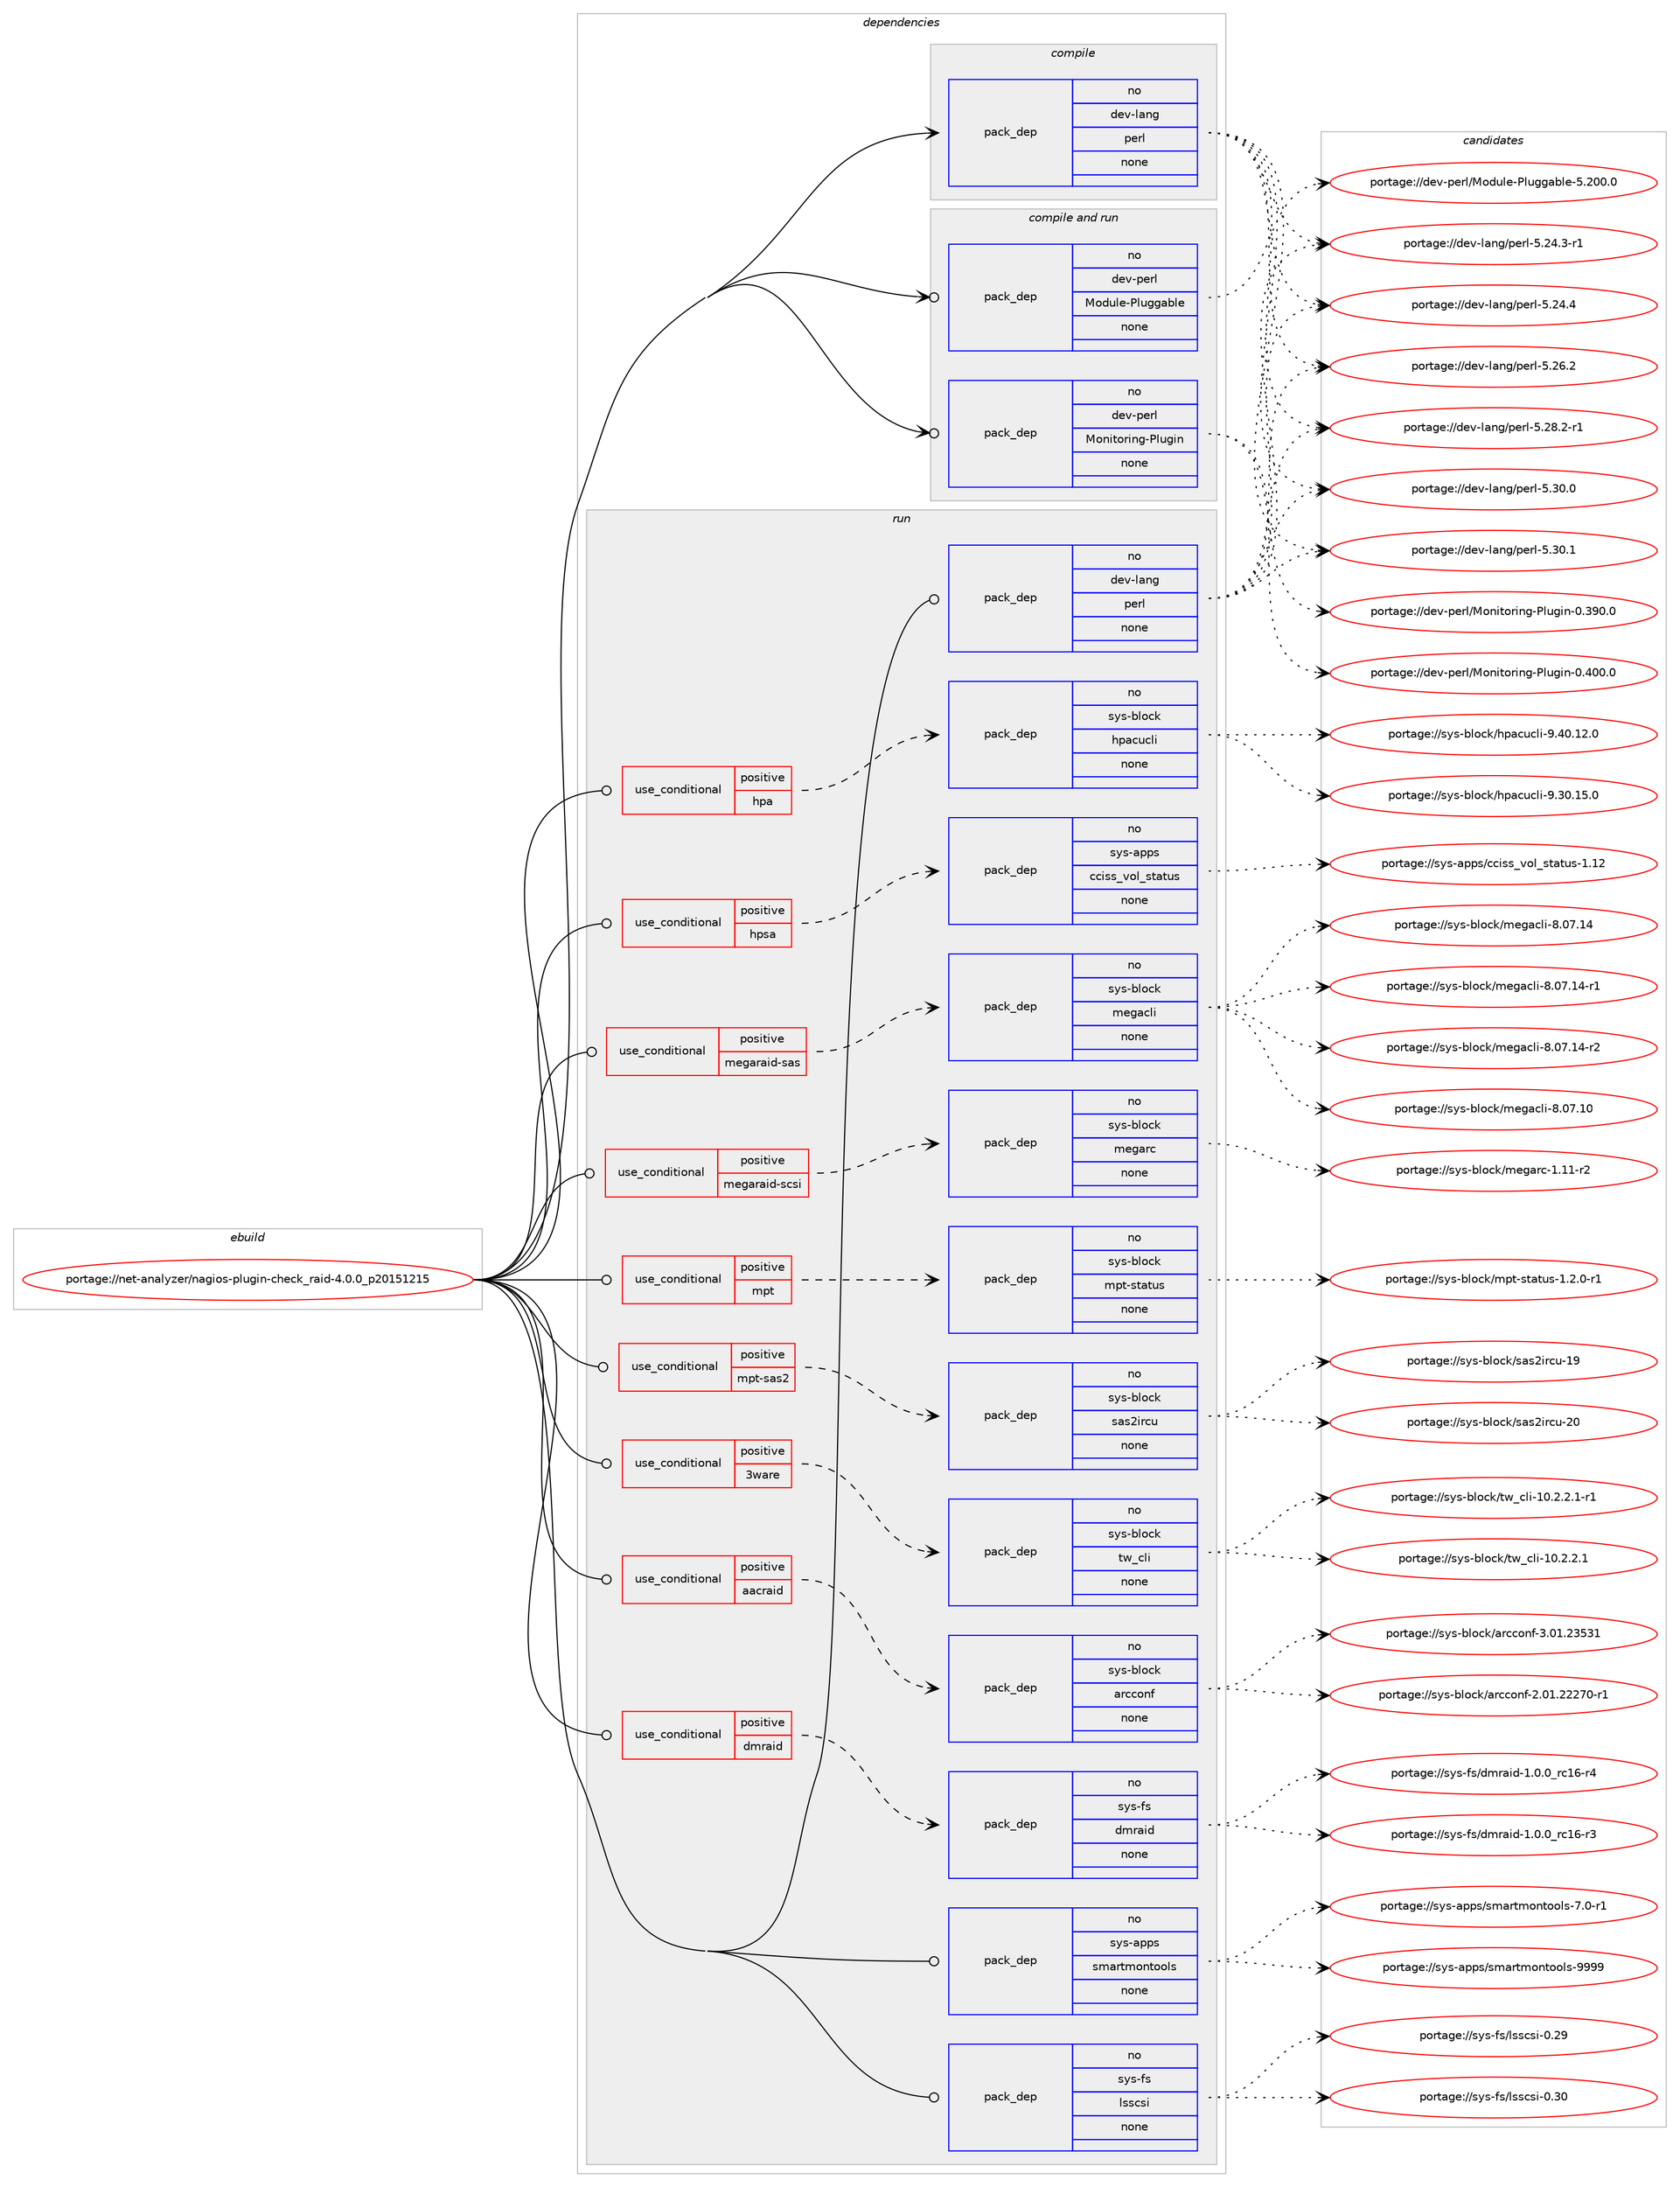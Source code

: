digraph prolog {

# *************
# Graph options
# *************

newrank=true;
concentrate=true;
compound=true;
graph [rankdir=LR,fontname=Helvetica,fontsize=10,ranksep=1.5];#, ranksep=2.5, nodesep=0.2];
edge  [arrowhead=vee];
node  [fontname=Helvetica,fontsize=10];

# **********
# The ebuild
# **********

subgraph cluster_leftcol {
color=gray;
rank=same;
label=<<i>ebuild</i>>;
id [label="portage://net-analyzer/nagios-plugin-check_raid-4.0.0_p20151215", color=red, width=4, href="../net-analyzer/nagios-plugin-check_raid-4.0.0_p20151215.svg"];
}

# ****************
# The dependencies
# ****************

subgraph cluster_midcol {
color=gray;
label=<<i>dependencies</i>>;
subgraph cluster_compile {
fillcolor="#eeeeee";
style=filled;
label=<<i>compile</i>>;
subgraph pack254773 {
dependency346925 [label=<<TABLE BORDER="0" CELLBORDER="1" CELLSPACING="0" CELLPADDING="4" WIDTH="220"><TR><TD ROWSPAN="6" CELLPADDING="30">pack_dep</TD></TR><TR><TD WIDTH="110">no</TD></TR><TR><TD>dev-lang</TD></TR><TR><TD>perl</TD></TR><TR><TD>none</TD></TR><TR><TD></TD></TR></TABLE>>, shape=none, color=blue];
}
id:e -> dependency346925:w [weight=20,style="solid",arrowhead="vee"];
}
subgraph cluster_compileandrun {
fillcolor="#eeeeee";
style=filled;
label=<<i>compile and run</i>>;
subgraph pack254774 {
dependency346926 [label=<<TABLE BORDER="0" CELLBORDER="1" CELLSPACING="0" CELLPADDING="4" WIDTH="220"><TR><TD ROWSPAN="6" CELLPADDING="30">pack_dep</TD></TR><TR><TD WIDTH="110">no</TD></TR><TR><TD>dev-perl</TD></TR><TR><TD>Module-Pluggable</TD></TR><TR><TD>none</TD></TR><TR><TD></TD></TR></TABLE>>, shape=none, color=blue];
}
id:e -> dependency346926:w [weight=20,style="solid",arrowhead="odotvee"];
subgraph pack254775 {
dependency346927 [label=<<TABLE BORDER="0" CELLBORDER="1" CELLSPACING="0" CELLPADDING="4" WIDTH="220"><TR><TD ROWSPAN="6" CELLPADDING="30">pack_dep</TD></TR><TR><TD WIDTH="110">no</TD></TR><TR><TD>dev-perl</TD></TR><TR><TD>Monitoring-Plugin</TD></TR><TR><TD>none</TD></TR><TR><TD></TD></TR></TABLE>>, shape=none, color=blue];
}
id:e -> dependency346927:w [weight=20,style="solid",arrowhead="odotvee"];
}
subgraph cluster_run {
fillcolor="#eeeeee";
style=filled;
label=<<i>run</i>>;
subgraph cond86452 {
dependency346928 [label=<<TABLE BORDER="0" CELLBORDER="1" CELLSPACING="0" CELLPADDING="4"><TR><TD ROWSPAN="3" CELLPADDING="10">use_conditional</TD></TR><TR><TD>positive</TD></TR><TR><TD>3ware</TD></TR></TABLE>>, shape=none, color=red];
subgraph pack254776 {
dependency346929 [label=<<TABLE BORDER="0" CELLBORDER="1" CELLSPACING="0" CELLPADDING="4" WIDTH="220"><TR><TD ROWSPAN="6" CELLPADDING="30">pack_dep</TD></TR><TR><TD WIDTH="110">no</TD></TR><TR><TD>sys-block</TD></TR><TR><TD>tw_cli</TD></TR><TR><TD>none</TD></TR><TR><TD></TD></TR></TABLE>>, shape=none, color=blue];
}
dependency346928:e -> dependency346929:w [weight=20,style="dashed",arrowhead="vee"];
}
id:e -> dependency346928:w [weight=20,style="solid",arrowhead="odot"];
subgraph cond86453 {
dependency346930 [label=<<TABLE BORDER="0" CELLBORDER="1" CELLSPACING="0" CELLPADDING="4"><TR><TD ROWSPAN="3" CELLPADDING="10">use_conditional</TD></TR><TR><TD>positive</TD></TR><TR><TD>aacraid</TD></TR></TABLE>>, shape=none, color=red];
subgraph pack254777 {
dependency346931 [label=<<TABLE BORDER="0" CELLBORDER="1" CELLSPACING="0" CELLPADDING="4" WIDTH="220"><TR><TD ROWSPAN="6" CELLPADDING="30">pack_dep</TD></TR><TR><TD WIDTH="110">no</TD></TR><TR><TD>sys-block</TD></TR><TR><TD>arcconf</TD></TR><TR><TD>none</TD></TR><TR><TD></TD></TR></TABLE>>, shape=none, color=blue];
}
dependency346930:e -> dependency346931:w [weight=20,style="dashed",arrowhead="vee"];
}
id:e -> dependency346930:w [weight=20,style="solid",arrowhead="odot"];
subgraph cond86454 {
dependency346932 [label=<<TABLE BORDER="0" CELLBORDER="1" CELLSPACING="0" CELLPADDING="4"><TR><TD ROWSPAN="3" CELLPADDING="10">use_conditional</TD></TR><TR><TD>positive</TD></TR><TR><TD>dmraid</TD></TR></TABLE>>, shape=none, color=red];
subgraph pack254778 {
dependency346933 [label=<<TABLE BORDER="0" CELLBORDER="1" CELLSPACING="0" CELLPADDING="4" WIDTH="220"><TR><TD ROWSPAN="6" CELLPADDING="30">pack_dep</TD></TR><TR><TD WIDTH="110">no</TD></TR><TR><TD>sys-fs</TD></TR><TR><TD>dmraid</TD></TR><TR><TD>none</TD></TR><TR><TD></TD></TR></TABLE>>, shape=none, color=blue];
}
dependency346932:e -> dependency346933:w [weight=20,style="dashed",arrowhead="vee"];
}
id:e -> dependency346932:w [weight=20,style="solid",arrowhead="odot"];
subgraph cond86455 {
dependency346934 [label=<<TABLE BORDER="0" CELLBORDER="1" CELLSPACING="0" CELLPADDING="4"><TR><TD ROWSPAN="3" CELLPADDING="10">use_conditional</TD></TR><TR><TD>positive</TD></TR><TR><TD>hpa</TD></TR></TABLE>>, shape=none, color=red];
subgraph pack254779 {
dependency346935 [label=<<TABLE BORDER="0" CELLBORDER="1" CELLSPACING="0" CELLPADDING="4" WIDTH="220"><TR><TD ROWSPAN="6" CELLPADDING="30">pack_dep</TD></TR><TR><TD WIDTH="110">no</TD></TR><TR><TD>sys-block</TD></TR><TR><TD>hpacucli</TD></TR><TR><TD>none</TD></TR><TR><TD></TD></TR></TABLE>>, shape=none, color=blue];
}
dependency346934:e -> dependency346935:w [weight=20,style="dashed",arrowhead="vee"];
}
id:e -> dependency346934:w [weight=20,style="solid",arrowhead="odot"];
subgraph cond86456 {
dependency346936 [label=<<TABLE BORDER="0" CELLBORDER="1" CELLSPACING="0" CELLPADDING="4"><TR><TD ROWSPAN="3" CELLPADDING="10">use_conditional</TD></TR><TR><TD>positive</TD></TR><TR><TD>hpsa</TD></TR></TABLE>>, shape=none, color=red];
subgraph pack254780 {
dependency346937 [label=<<TABLE BORDER="0" CELLBORDER="1" CELLSPACING="0" CELLPADDING="4" WIDTH="220"><TR><TD ROWSPAN="6" CELLPADDING="30">pack_dep</TD></TR><TR><TD WIDTH="110">no</TD></TR><TR><TD>sys-apps</TD></TR><TR><TD>cciss_vol_status</TD></TR><TR><TD>none</TD></TR><TR><TD></TD></TR></TABLE>>, shape=none, color=blue];
}
dependency346936:e -> dependency346937:w [weight=20,style="dashed",arrowhead="vee"];
}
id:e -> dependency346936:w [weight=20,style="solid",arrowhead="odot"];
subgraph cond86457 {
dependency346938 [label=<<TABLE BORDER="0" CELLBORDER="1" CELLSPACING="0" CELLPADDING="4"><TR><TD ROWSPAN="3" CELLPADDING="10">use_conditional</TD></TR><TR><TD>positive</TD></TR><TR><TD>megaraid-sas</TD></TR></TABLE>>, shape=none, color=red];
subgraph pack254781 {
dependency346939 [label=<<TABLE BORDER="0" CELLBORDER="1" CELLSPACING="0" CELLPADDING="4" WIDTH="220"><TR><TD ROWSPAN="6" CELLPADDING="30">pack_dep</TD></TR><TR><TD WIDTH="110">no</TD></TR><TR><TD>sys-block</TD></TR><TR><TD>megacli</TD></TR><TR><TD>none</TD></TR><TR><TD></TD></TR></TABLE>>, shape=none, color=blue];
}
dependency346938:e -> dependency346939:w [weight=20,style="dashed",arrowhead="vee"];
}
id:e -> dependency346938:w [weight=20,style="solid",arrowhead="odot"];
subgraph cond86458 {
dependency346940 [label=<<TABLE BORDER="0" CELLBORDER="1" CELLSPACING="0" CELLPADDING="4"><TR><TD ROWSPAN="3" CELLPADDING="10">use_conditional</TD></TR><TR><TD>positive</TD></TR><TR><TD>megaraid-scsi</TD></TR></TABLE>>, shape=none, color=red];
subgraph pack254782 {
dependency346941 [label=<<TABLE BORDER="0" CELLBORDER="1" CELLSPACING="0" CELLPADDING="4" WIDTH="220"><TR><TD ROWSPAN="6" CELLPADDING="30">pack_dep</TD></TR><TR><TD WIDTH="110">no</TD></TR><TR><TD>sys-block</TD></TR><TR><TD>megarc</TD></TR><TR><TD>none</TD></TR><TR><TD></TD></TR></TABLE>>, shape=none, color=blue];
}
dependency346940:e -> dependency346941:w [weight=20,style="dashed",arrowhead="vee"];
}
id:e -> dependency346940:w [weight=20,style="solid",arrowhead="odot"];
subgraph cond86459 {
dependency346942 [label=<<TABLE BORDER="0" CELLBORDER="1" CELLSPACING="0" CELLPADDING="4"><TR><TD ROWSPAN="3" CELLPADDING="10">use_conditional</TD></TR><TR><TD>positive</TD></TR><TR><TD>mpt</TD></TR></TABLE>>, shape=none, color=red];
subgraph pack254783 {
dependency346943 [label=<<TABLE BORDER="0" CELLBORDER="1" CELLSPACING="0" CELLPADDING="4" WIDTH="220"><TR><TD ROWSPAN="6" CELLPADDING="30">pack_dep</TD></TR><TR><TD WIDTH="110">no</TD></TR><TR><TD>sys-block</TD></TR><TR><TD>mpt-status</TD></TR><TR><TD>none</TD></TR><TR><TD></TD></TR></TABLE>>, shape=none, color=blue];
}
dependency346942:e -> dependency346943:w [weight=20,style="dashed",arrowhead="vee"];
}
id:e -> dependency346942:w [weight=20,style="solid",arrowhead="odot"];
subgraph cond86460 {
dependency346944 [label=<<TABLE BORDER="0" CELLBORDER="1" CELLSPACING="0" CELLPADDING="4"><TR><TD ROWSPAN="3" CELLPADDING="10">use_conditional</TD></TR><TR><TD>positive</TD></TR><TR><TD>mpt-sas2</TD></TR></TABLE>>, shape=none, color=red];
subgraph pack254784 {
dependency346945 [label=<<TABLE BORDER="0" CELLBORDER="1" CELLSPACING="0" CELLPADDING="4" WIDTH="220"><TR><TD ROWSPAN="6" CELLPADDING="30">pack_dep</TD></TR><TR><TD WIDTH="110">no</TD></TR><TR><TD>sys-block</TD></TR><TR><TD>sas2ircu</TD></TR><TR><TD>none</TD></TR><TR><TD></TD></TR></TABLE>>, shape=none, color=blue];
}
dependency346944:e -> dependency346945:w [weight=20,style="dashed",arrowhead="vee"];
}
id:e -> dependency346944:w [weight=20,style="solid",arrowhead="odot"];
subgraph pack254785 {
dependency346946 [label=<<TABLE BORDER="0" CELLBORDER="1" CELLSPACING="0" CELLPADDING="4" WIDTH="220"><TR><TD ROWSPAN="6" CELLPADDING="30">pack_dep</TD></TR><TR><TD WIDTH="110">no</TD></TR><TR><TD>dev-lang</TD></TR><TR><TD>perl</TD></TR><TR><TD>none</TD></TR><TR><TD></TD></TR></TABLE>>, shape=none, color=blue];
}
id:e -> dependency346946:w [weight=20,style="solid",arrowhead="odot"];
subgraph pack254786 {
dependency346947 [label=<<TABLE BORDER="0" CELLBORDER="1" CELLSPACING="0" CELLPADDING="4" WIDTH="220"><TR><TD ROWSPAN="6" CELLPADDING="30">pack_dep</TD></TR><TR><TD WIDTH="110">no</TD></TR><TR><TD>sys-apps</TD></TR><TR><TD>smartmontools</TD></TR><TR><TD>none</TD></TR><TR><TD></TD></TR></TABLE>>, shape=none, color=blue];
}
id:e -> dependency346947:w [weight=20,style="solid",arrowhead="odot"];
subgraph pack254787 {
dependency346948 [label=<<TABLE BORDER="0" CELLBORDER="1" CELLSPACING="0" CELLPADDING="4" WIDTH="220"><TR><TD ROWSPAN="6" CELLPADDING="30">pack_dep</TD></TR><TR><TD WIDTH="110">no</TD></TR><TR><TD>sys-fs</TD></TR><TR><TD>lsscsi</TD></TR><TR><TD>none</TD></TR><TR><TD></TD></TR></TABLE>>, shape=none, color=blue];
}
id:e -> dependency346948:w [weight=20,style="solid",arrowhead="odot"];
}
}

# **************
# The candidates
# **************

subgraph cluster_choices {
rank=same;
color=gray;
label=<<i>candidates</i>>;

subgraph choice254773 {
color=black;
nodesep=1;
choiceportage100101118451089711010347112101114108455346505246514511449 [label="portage://dev-lang/perl-5.24.3-r1", color=red, width=4,href="../dev-lang/perl-5.24.3-r1.svg"];
choiceportage10010111845108971101034711210111410845534650524652 [label="portage://dev-lang/perl-5.24.4", color=red, width=4,href="../dev-lang/perl-5.24.4.svg"];
choiceportage10010111845108971101034711210111410845534650544650 [label="portage://dev-lang/perl-5.26.2", color=red, width=4,href="../dev-lang/perl-5.26.2.svg"];
choiceportage100101118451089711010347112101114108455346505646504511449 [label="portage://dev-lang/perl-5.28.2-r1", color=red, width=4,href="../dev-lang/perl-5.28.2-r1.svg"];
choiceportage10010111845108971101034711210111410845534651484648 [label="portage://dev-lang/perl-5.30.0", color=red, width=4,href="../dev-lang/perl-5.30.0.svg"];
choiceportage10010111845108971101034711210111410845534651484649 [label="portage://dev-lang/perl-5.30.1", color=red, width=4,href="../dev-lang/perl-5.30.1.svg"];
dependency346925:e -> choiceportage100101118451089711010347112101114108455346505246514511449:w [style=dotted,weight="100"];
dependency346925:e -> choiceportage10010111845108971101034711210111410845534650524652:w [style=dotted,weight="100"];
dependency346925:e -> choiceportage10010111845108971101034711210111410845534650544650:w [style=dotted,weight="100"];
dependency346925:e -> choiceportage100101118451089711010347112101114108455346505646504511449:w [style=dotted,weight="100"];
dependency346925:e -> choiceportage10010111845108971101034711210111410845534651484648:w [style=dotted,weight="100"];
dependency346925:e -> choiceportage10010111845108971101034711210111410845534651484649:w [style=dotted,weight="100"];
}
subgraph choice254774 {
color=black;
nodesep=1;
choiceportage100101118451121011141084777111100117108101458010811710310397981081014553465048484648 [label="portage://dev-perl/Module-Pluggable-5.200.0", color=red, width=4,href="../dev-perl/Module-Pluggable-5.200.0.svg"];
dependency346926:e -> choiceportage100101118451121011141084777111100117108101458010811710310397981081014553465048484648:w [style=dotted,weight="100"];
}
subgraph choice254775 {
color=black;
nodesep=1;
choiceportage10010111845112101114108477711111010511611111410511010345801081171031051104548465157484648 [label="portage://dev-perl/Monitoring-Plugin-0.390.0", color=red, width=4,href="../dev-perl/Monitoring-Plugin-0.390.0.svg"];
choiceportage10010111845112101114108477711111010511611111410511010345801081171031051104548465248484648 [label="portage://dev-perl/Monitoring-Plugin-0.400.0", color=red, width=4,href="../dev-perl/Monitoring-Plugin-0.400.0.svg"];
dependency346927:e -> choiceportage10010111845112101114108477711111010511611111410511010345801081171031051104548465157484648:w [style=dotted,weight="100"];
dependency346927:e -> choiceportage10010111845112101114108477711111010511611111410511010345801081171031051104548465248484648:w [style=dotted,weight="100"];
}
subgraph choice254776 {
color=black;
nodesep=1;
choiceportage115121115459810811199107471161199599108105454948465046504649 [label="portage://sys-block/tw_cli-10.2.2.1", color=red, width=4,href="../sys-block/tw_cli-10.2.2.1.svg"];
choiceportage1151211154598108111991074711611995991081054549484650465046494511449 [label="portage://sys-block/tw_cli-10.2.2.1-r1", color=red, width=4,href="../sys-block/tw_cli-10.2.2.1-r1.svg"];
dependency346929:e -> choiceportage115121115459810811199107471161199599108105454948465046504649:w [style=dotted,weight="100"];
dependency346929:e -> choiceportage1151211154598108111991074711611995991081054549484650465046494511449:w [style=dotted,weight="100"];
}
subgraph choice254777 {
color=black;
nodesep=1;
choiceportage1151211154598108111991074797114999911111010245504648494650505055484511449 [label="portage://sys-block/arcconf-2.01.22270-r1", color=red, width=4,href="../sys-block/arcconf-2.01.22270-r1.svg"];
choiceportage115121115459810811199107479711499991111101024551464849465051535149 [label="portage://sys-block/arcconf-3.01.23531", color=red, width=4,href="../sys-block/arcconf-3.01.23531.svg"];
dependency346931:e -> choiceportage1151211154598108111991074797114999911111010245504648494650505055484511449:w [style=dotted,weight="100"];
dependency346931:e -> choiceportage115121115459810811199107479711499991111101024551464849465051535149:w [style=dotted,weight="100"];
}
subgraph choice254778 {
color=black;
nodesep=1;
choiceportage115121115451021154710010911497105100454946484648951149949544511451 [label="portage://sys-fs/dmraid-1.0.0_rc16-r3", color=red, width=4,href="../sys-fs/dmraid-1.0.0_rc16-r3.svg"];
choiceportage115121115451021154710010911497105100454946484648951149949544511452 [label="portage://sys-fs/dmraid-1.0.0_rc16-r4", color=red, width=4,href="../sys-fs/dmraid-1.0.0_rc16-r4.svg"];
dependency346933:e -> choiceportage115121115451021154710010911497105100454946484648951149949544511451:w [style=dotted,weight="100"];
dependency346933:e -> choiceportage115121115451021154710010911497105100454946484648951149949544511452:w [style=dotted,weight="100"];
}
subgraph choice254779 {
color=black;
nodesep=1;
choiceportage1151211154598108111991074710411297991179910810545574651484649534648 [label="portage://sys-block/hpacucli-9.30.15.0", color=red, width=4,href="../sys-block/hpacucli-9.30.15.0.svg"];
choiceportage1151211154598108111991074710411297991179910810545574652484649504648 [label="portage://sys-block/hpacucli-9.40.12.0", color=red, width=4,href="../sys-block/hpacucli-9.40.12.0.svg"];
dependency346935:e -> choiceportage1151211154598108111991074710411297991179910810545574651484649534648:w [style=dotted,weight="100"];
dependency346935:e -> choiceportage1151211154598108111991074710411297991179910810545574652484649504648:w [style=dotted,weight="100"];
}
subgraph choice254780 {
color=black;
nodesep=1;
choiceportage11512111545971121121154799991051151159511811110895115116971161171154549464950 [label="portage://sys-apps/cciss_vol_status-1.12", color=red, width=4,href="../sys-apps/cciss_vol_status-1.12.svg"];
dependency346937:e -> choiceportage11512111545971121121154799991051151159511811110895115116971161171154549464950:w [style=dotted,weight="100"];
}
subgraph choice254781 {
color=black;
nodesep=1;
choiceportage1151211154598108111991074710910110397991081054556464855464948 [label="portage://sys-block/megacli-8.07.10", color=red, width=4,href="../sys-block/megacli-8.07.10.svg"];
choiceportage1151211154598108111991074710910110397991081054556464855464952 [label="portage://sys-block/megacli-8.07.14", color=red, width=4,href="../sys-block/megacli-8.07.14.svg"];
choiceportage11512111545981081119910747109101103979910810545564648554649524511449 [label="portage://sys-block/megacli-8.07.14-r1", color=red, width=4,href="../sys-block/megacli-8.07.14-r1.svg"];
choiceportage11512111545981081119910747109101103979910810545564648554649524511450 [label="portage://sys-block/megacli-8.07.14-r2", color=red, width=4,href="../sys-block/megacli-8.07.14-r2.svg"];
dependency346939:e -> choiceportage1151211154598108111991074710910110397991081054556464855464948:w [style=dotted,weight="100"];
dependency346939:e -> choiceportage1151211154598108111991074710910110397991081054556464855464952:w [style=dotted,weight="100"];
dependency346939:e -> choiceportage11512111545981081119910747109101103979910810545564648554649524511449:w [style=dotted,weight="100"];
dependency346939:e -> choiceportage11512111545981081119910747109101103979910810545564648554649524511450:w [style=dotted,weight="100"];
}
subgraph choice254782 {
color=black;
nodesep=1;
choiceportage11512111545981081119910747109101103971149945494649494511450 [label="portage://sys-block/megarc-1.11-r2", color=red, width=4,href="../sys-block/megarc-1.11-r2.svg"];
dependency346941:e -> choiceportage11512111545981081119910747109101103971149945494649494511450:w [style=dotted,weight="100"];
}
subgraph choice254783 {
color=black;
nodesep=1;
choiceportage1151211154598108111991074710911211645115116971161171154549465046484511449 [label="portage://sys-block/mpt-status-1.2.0-r1", color=red, width=4,href="../sys-block/mpt-status-1.2.0-r1.svg"];
dependency346943:e -> choiceportage1151211154598108111991074710911211645115116971161171154549465046484511449:w [style=dotted,weight="100"];
}
subgraph choice254784 {
color=black;
nodesep=1;
choiceportage11512111545981081119910747115971155010511499117454957 [label="portage://sys-block/sas2ircu-19", color=red, width=4,href="../sys-block/sas2ircu-19.svg"];
choiceportage11512111545981081119910747115971155010511499117455048 [label="portage://sys-block/sas2ircu-20", color=red, width=4,href="../sys-block/sas2ircu-20.svg"];
dependency346945:e -> choiceportage11512111545981081119910747115971155010511499117454957:w [style=dotted,weight="100"];
dependency346945:e -> choiceportage11512111545981081119910747115971155010511499117455048:w [style=dotted,weight="100"];
}
subgraph choice254785 {
color=black;
nodesep=1;
choiceportage100101118451089711010347112101114108455346505246514511449 [label="portage://dev-lang/perl-5.24.3-r1", color=red, width=4,href="../dev-lang/perl-5.24.3-r1.svg"];
choiceportage10010111845108971101034711210111410845534650524652 [label="portage://dev-lang/perl-5.24.4", color=red, width=4,href="../dev-lang/perl-5.24.4.svg"];
choiceportage10010111845108971101034711210111410845534650544650 [label="portage://dev-lang/perl-5.26.2", color=red, width=4,href="../dev-lang/perl-5.26.2.svg"];
choiceportage100101118451089711010347112101114108455346505646504511449 [label="portage://dev-lang/perl-5.28.2-r1", color=red, width=4,href="../dev-lang/perl-5.28.2-r1.svg"];
choiceportage10010111845108971101034711210111410845534651484648 [label="portage://dev-lang/perl-5.30.0", color=red, width=4,href="../dev-lang/perl-5.30.0.svg"];
choiceportage10010111845108971101034711210111410845534651484649 [label="portage://dev-lang/perl-5.30.1", color=red, width=4,href="../dev-lang/perl-5.30.1.svg"];
dependency346946:e -> choiceportage100101118451089711010347112101114108455346505246514511449:w [style=dotted,weight="100"];
dependency346946:e -> choiceportage10010111845108971101034711210111410845534650524652:w [style=dotted,weight="100"];
dependency346946:e -> choiceportage10010111845108971101034711210111410845534650544650:w [style=dotted,weight="100"];
dependency346946:e -> choiceportage100101118451089711010347112101114108455346505646504511449:w [style=dotted,weight="100"];
dependency346946:e -> choiceportage10010111845108971101034711210111410845534651484648:w [style=dotted,weight="100"];
dependency346946:e -> choiceportage10010111845108971101034711210111410845534651484649:w [style=dotted,weight="100"];
}
subgraph choice254786 {
color=black;
nodesep=1;
choiceportage11512111545971121121154711510997114116109111110116111111108115455546484511449 [label="portage://sys-apps/smartmontools-7.0-r1", color=red, width=4,href="../sys-apps/smartmontools-7.0-r1.svg"];
choiceportage115121115459711211211547115109971141161091111101161111111081154557575757 [label="portage://sys-apps/smartmontools-9999", color=red, width=4,href="../sys-apps/smartmontools-9999.svg"];
dependency346947:e -> choiceportage11512111545971121121154711510997114116109111110116111111108115455546484511449:w [style=dotted,weight="100"];
dependency346947:e -> choiceportage115121115459711211211547115109971141161091111101161111111081154557575757:w [style=dotted,weight="100"];
}
subgraph choice254787 {
color=black;
nodesep=1;
choiceportage1151211154510211547108115115991151054548465057 [label="portage://sys-fs/lsscsi-0.29", color=red, width=4,href="../sys-fs/lsscsi-0.29.svg"];
choiceportage1151211154510211547108115115991151054548465148 [label="portage://sys-fs/lsscsi-0.30", color=red, width=4,href="../sys-fs/lsscsi-0.30.svg"];
dependency346948:e -> choiceportage1151211154510211547108115115991151054548465057:w [style=dotted,weight="100"];
dependency346948:e -> choiceportage1151211154510211547108115115991151054548465148:w [style=dotted,weight="100"];
}
}

}
